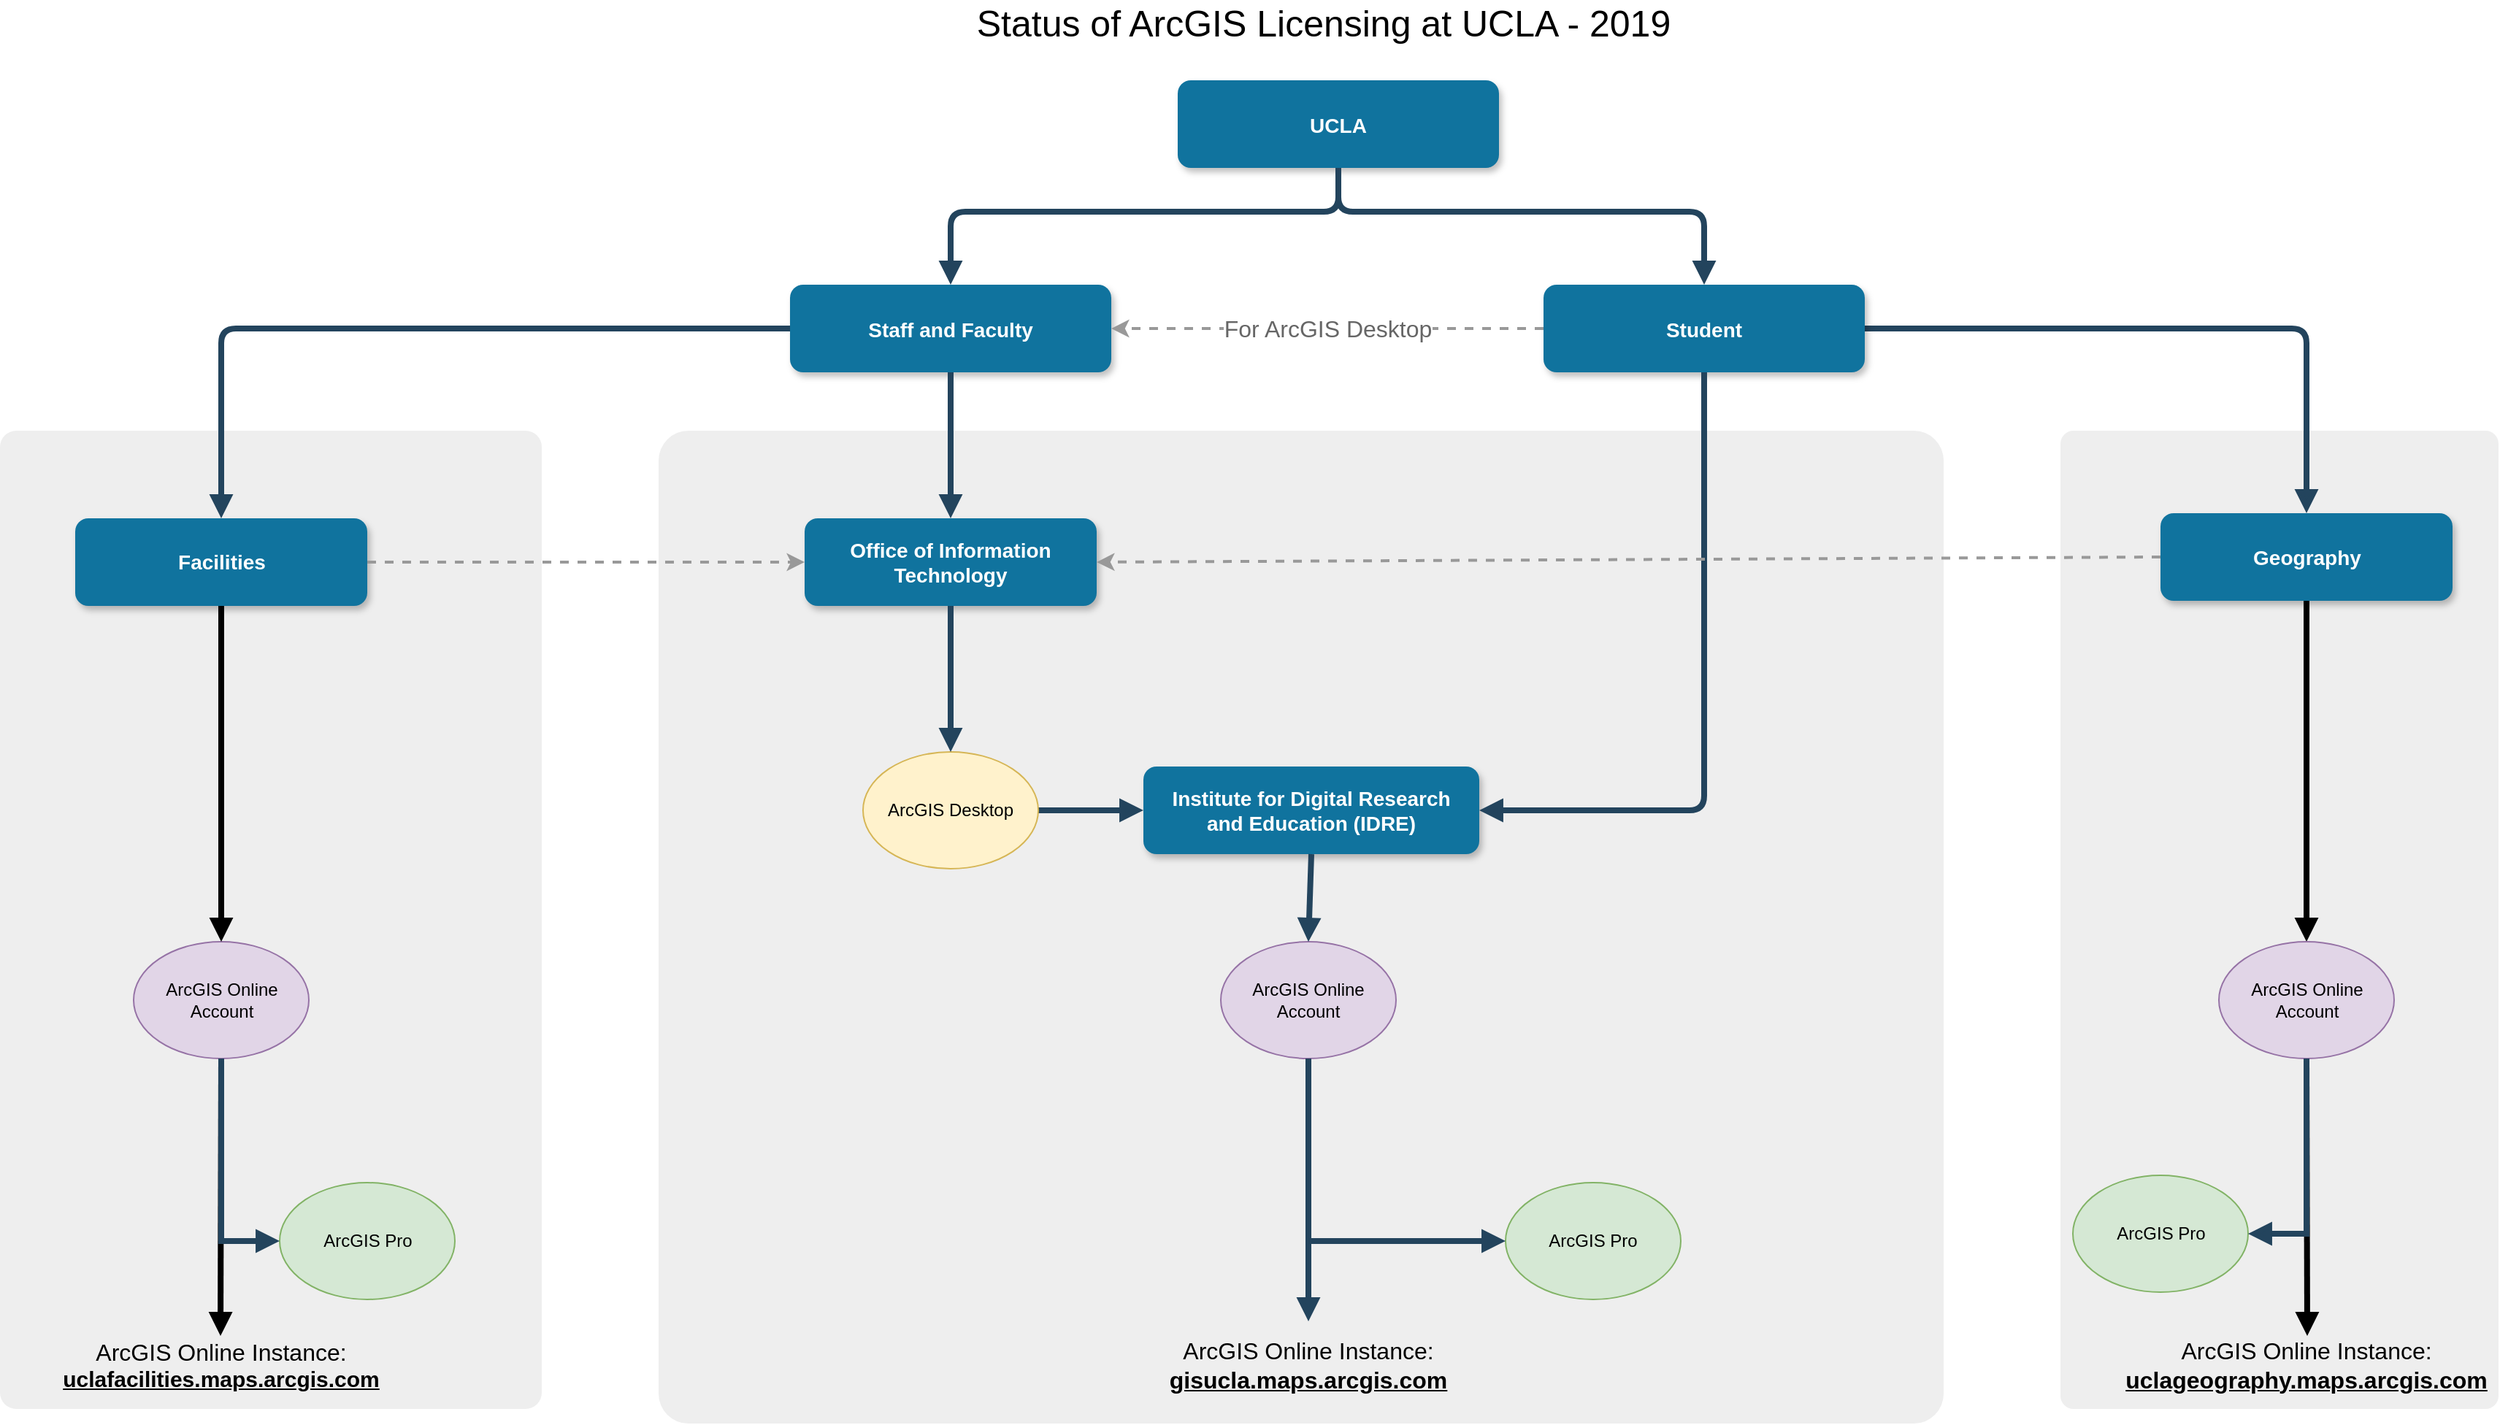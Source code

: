 <mxfile version="12.3.0" type="github" pages="1">
  <diagram name="Page-1" id="97916047-d0de-89f5-080d-49f4d83e522f">
    <mxGraphModel dx="1920" dy="1175" grid="1" gridSize="10" guides="1" tooltips="1" connect="1" arrows="1" fold="1" page="1" pageScale="1.5" pageWidth="1169" pageHeight="827" background="#ffffff" math="0" shadow="0">
      <root>
        <mxCell id="0"/>
        <mxCell id="1" parent="0"/>
        <mxCell id="7HnK9eXFFECSjdr3EfDR-130" value="" style="rounded=1;whiteSpace=wrap;html=1;shadow=0;align=center;fillColor=#eeeeee;strokeColor=none;connectable=0;allowArrows=0;arcSize=3;editable=1;movable=0;resizable=1;" vertex="1" parent="1">
          <mxGeometry x="480" y="320" width="880" height="680" as="geometry"/>
        </mxCell>
        <mxCell id="7HnK9eXFFECSjdr3EfDR-79" value="" style="rounded=1;whiteSpace=wrap;html=1;shadow=0;align=center;fillColor=#eeeeee;strokeColor=none;connectable=0;allowArrows=0;arcSize=3;" vertex="1" parent="1">
          <mxGeometry x="1440" y="320" width="300" height="670" as="geometry"/>
        </mxCell>
        <mxCell id="7HnK9eXFFECSjdr3EfDR-78" value="" style="rounded=1;whiteSpace=wrap;html=1;shadow=0;align=center;fillColor=#eeeeee;strokeColor=none;connectable=0;allowArrows=0;arcSize=3;" vertex="1" parent="1">
          <mxGeometry x="29" y="320" width="371" height="670" as="geometry"/>
        </mxCell>
        <mxCell id="3" value="Staff and Faculty" style="rounded=1;fillColor=#10739E;strokeColor=none;shadow=1;gradientColor=none;fontStyle=1;fontColor=#FFFFFF;fontSize=14;" parent="1" vertex="1">
          <mxGeometry x="570" y="220" width="220" height="60" as="geometry"/>
        </mxCell>
        <mxCell id="5" value="Institute for Digital Research&#xa;and Education (IDRE)" style="rounded=1;fillColor=#10739E;strokeColor=none;shadow=1;gradientColor=none;fontStyle=1;fontColor=#FFFFFF;fontSize=14;align=center;whiteSpace=wrap;" parent="1" vertex="1">
          <mxGeometry x="812" y="550" width="230" height="60" as="geometry"/>
        </mxCell>
        <mxCell id="7" value="Geography" style="rounded=1;fillColor=#10739E;strokeColor=none;shadow=1;gradientColor=none;fontStyle=1;fontColor=#FFFFFF;fontSize=14;whiteSpace=wrap;" parent="1" vertex="1">
          <mxGeometry x="1508.5" y="376.5" width="200" height="60" as="geometry"/>
        </mxCell>
        <mxCell id="33" value="" style="edgeStyle=elbowEdgeStyle;elbow=vertical;strokeWidth=4;endArrow=block;endFill=1;fontStyle=1;strokeColor=#23445D;fontSize=16;rounded=1;exitX=1;exitY=0.5;exitDx=0;exitDy=0;" parent="1" source="7HnK9eXFFECSjdr3EfDR-132" target="7" edge="1">
          <mxGeometry width="100" height="100" as="geometry">
            <mxPoint x="930" y="210" as="sourcePoint"/>
            <mxPoint x="287.5" y="165.5" as="targetPoint"/>
            <Array as="points">
              <mxPoint x="1460" y="250"/>
            </Array>
            <mxPoint x="23" y="-73" as="offset"/>
          </mxGeometry>
        </mxCell>
        <mxCell id="7HnK9eXFFECSjdr3EfDR-65" value="&lt;font style=&quot;font-size: 16px&quot;&gt;ArcGIS Online Instance:&lt;br&gt;&lt;font style=&quot;font-size: 16px&quot;&gt;&lt;u&gt;&lt;b&gt;gisucla.maps.arcgis.com&lt;/b&gt;&lt;/u&gt;&lt;/font&gt;&lt;/font&gt;" style="text;html=1;strokeColor=none;fillColor=none;align=center;verticalAlign=middle;whiteSpace=wrap;rounded=0;shadow=0;" vertex="1" parent="1">
          <mxGeometry x="790" y="950" width="270" height="20" as="geometry"/>
        </mxCell>
        <mxCell id="7HnK9eXFFECSjdr3EfDR-71" value="" style="edgeStyle=elbowEdgeStyle;elbow=vertical;strokeWidth=4;endArrow=block;endFill=1;fontStyle=1;strokeColor=#23445D;entryX=0.5;entryY=0;entryDx=0;entryDy=0;fontSize=16;rounded=1;exitX=0;exitY=0.5;exitDx=0;exitDy=0;" edge="1" parent="1" source="3" target="7HnK9eXFFECSjdr3EfDR-72">
          <mxGeometry width="100" height="100" as="geometry">
            <mxPoint x="570" y="220" as="sourcePoint"/>
            <mxPoint x="325.5" y="270" as="targetPoint"/>
            <Array as="points">
              <mxPoint x="380" y="250"/>
            </Array>
            <mxPoint x="5" y="-80" as="offset"/>
          </mxGeometry>
        </mxCell>
        <mxCell id="7HnK9eXFFECSjdr3EfDR-72" value="Facilities" style="rounded=1;fillColor=#10739E;strokeColor=none;shadow=1;gradientColor=none;fontStyle=1;fontColor=#FFFFFF;fontSize=14;whiteSpace=wrap;" vertex="1" parent="1">
          <mxGeometry x="80.5" y="380" width="200" height="60" as="geometry"/>
        </mxCell>
        <mxCell id="7HnK9eXFFECSjdr3EfDR-81" value="" style="endArrow=block;html=1;exitX=0.5;exitY=1;exitDx=0;exitDy=0;fontStyle=1;strokeWidth=4;endFill=1;comic=0;" edge="1" parent="1" source="7HnK9eXFFECSjdr3EfDR-120">
          <mxGeometry width="50" height="50" relative="1" as="geometry">
            <mxPoint x="180.5" y="865" as="sourcePoint"/>
            <mxPoint x="180" y="940" as="targetPoint"/>
          </mxGeometry>
        </mxCell>
        <mxCell id="7HnK9eXFFECSjdr3EfDR-82" value="&lt;div style=&quot;font-size: 16px&quot;&gt;&lt;font style=&quot;font-size: 16px&quot;&gt;ArcGIS Online Instance:&lt;/font&gt;&lt;/div&gt;&lt;div style=&quot;font-size: 15px&quot;&gt;&lt;font style=&quot;font-size: 15px&quot;&gt;&lt;u&gt;&lt;b&gt;uclafacilities.maps.arcgis.com&lt;/b&gt;&lt;/u&gt;&lt;br&gt;&lt;/font&gt;&lt;/div&gt;" style="text;html=1;strokeColor=none;fillColor=none;align=center;verticalAlign=middle;whiteSpace=wrap;rounded=0;shadow=0;" vertex="1" parent="1">
          <mxGeometry x="108" y="950" width="145" height="20" as="geometry"/>
        </mxCell>
        <mxCell id="7HnK9eXFFECSjdr3EfDR-93" value="Status of ArcGIS Licensing at UCLA - 2019" style="text;html=1;strokeColor=none;fillColor=none;align=center;verticalAlign=middle;whiteSpace=wrap;rounded=0;fontSize=25;" vertex="1" parent="1">
          <mxGeometry x="675" y="30" width="521" height="20" as="geometry"/>
        </mxCell>
        <mxCell id="7HnK9eXFFECSjdr3EfDR-98" value="" style="endArrow=block;html=1;fontStyle=1;strokeWidth=4;endFill=1;comic=0;exitX=0.5;exitY=1;exitDx=0;exitDy=0;entryX=0.5;entryY=0;entryDx=0;entryDy=0;fontSize=14;" edge="1" parent="1" source="7" target="7HnK9eXFFECSjdr3EfDR-122">
          <mxGeometry width="50" height="50" relative="1" as="geometry">
            <mxPoint x="1608" y="540" as="sourcePoint"/>
            <mxPoint x="1608" y="690.5" as="targetPoint"/>
          </mxGeometry>
        </mxCell>
        <mxCell id="7HnK9eXFFECSjdr3EfDR-99" value="&lt;div style=&quot;font-size: 16px&quot;&gt;&lt;font style=&quot;font-size: 16px&quot;&gt;ArcGIS Online Instance:&lt;/font&gt;&lt;/div&gt;&lt;div style=&quot;font-size: 16px&quot;&gt;&lt;font style=&quot;font-size: 16px&quot;&gt;&lt;u&gt;&lt;b&gt;uclageography.maps.arcgis.com&lt;/b&gt;&lt;/u&gt;&lt;br&gt;&lt;/font&gt;&lt;/div&gt;" style="text;html=1;strokeColor=none;fillColor=none;align=center;verticalAlign=middle;whiteSpace=wrap;rounded=0;" vertex="1" parent="1">
          <mxGeometry x="1536" y="950" width="145" height="20" as="geometry"/>
        </mxCell>
        <mxCell id="4" value="Office of Information Technology" style="rounded=1;fillColor=#10739E;strokeColor=none;shadow=1;gradientColor=none;fontStyle=1;fontColor=#FFFFFF;fontSize=14;verticalAlign=middle;whiteSpace=wrap;" parent="1" vertex="1">
          <mxGeometry x="580" y="380" width="200" height="60" as="geometry"/>
        </mxCell>
        <mxCell id="7HnK9eXFFECSjdr3EfDR-106" value="ArcGIS Pro" style="ellipse;whiteSpace=wrap;html=1;rounded=0;shadow=0;align=center;fillColor=#d5e8d4;strokeColor=#82b366;" vertex="1" parent="1">
          <mxGeometry x="1060" y="835" width="120" height="80" as="geometry"/>
        </mxCell>
        <mxCell id="7HnK9eXFFECSjdr3EfDR-110" value="" style="edgeStyle=elbowEdgeStyle;elbow=vertical;strokeWidth=4;endArrow=block;endFill=1;fontStyle=1;strokeColor=#23445D;exitX=0.5;exitY=1;exitDx=0;exitDy=0;entryX=0;entryY=0.5;entryDx=0;entryDy=0;rounded=0;" edge="1" parent="1" source="7HnK9eXFFECSjdr3EfDR-109" target="7HnK9eXFFECSjdr3EfDR-106">
          <mxGeometry x="71" y="352" width="100" height="100" as="geometry">
            <mxPoint x="936.643" y="744.929" as="sourcePoint"/>
            <mxPoint x="1060" y="840" as="targetPoint"/>
            <Array as="points">
              <mxPoint x="1040" y="875"/>
              <mxPoint x="1126.5" y="974.5"/>
            </Array>
            <mxPoint x="2" y="-8" as="offset"/>
          </mxGeometry>
        </mxCell>
        <mxCell id="7HnK9eXFFECSjdr3EfDR-119" value="" style="edgeStyle=elbowEdgeStyle;elbow=vertical;strokeWidth=4;endArrow=block;endFill=1;fontStyle=1;strokeColor=#23445D;exitX=1;exitY=0.5;exitDx=0;exitDy=0;entryX=0;entryY=0.5;entryDx=0;entryDy=0;" edge="1" parent="1" source="7HnK9eXFFECSjdr3EfDR-63" target="5">
          <mxGeometry x="-340" y="157.5" width="100" height="100" as="geometry">
            <mxPoint x="575.618" y="679.941" as="sourcePoint"/>
            <mxPoint x="815.618" y="679.941" as="targetPoint"/>
            <Array as="points">
              <mxPoint x="780" y="580"/>
            </Array>
            <mxPoint x="2" y="-8" as="offset"/>
          </mxGeometry>
        </mxCell>
        <mxCell id="7HnK9eXFFECSjdr3EfDR-63" value="ArcGIS Desktop" style="ellipse;whiteSpace=wrap;html=1;rounded=0;shadow=0;align=center;fillColor=#fff2cc;strokeColor=#d6b656;" vertex="1" parent="1">
          <mxGeometry x="620" y="540" width="120" height="80" as="geometry"/>
        </mxCell>
        <mxCell id="7HnK9eXFFECSjdr3EfDR-109" value="&lt;div&gt;ArcGIS Online&lt;/div&gt;&lt;div&gt;Account&lt;br&gt;&lt;/div&gt;" style="ellipse;whiteSpace=wrap;html=1;rounded=0;shadow=0;align=center;fillColor=#e1d5e7;strokeColor=#9673a6;" vertex="1" parent="1">
          <mxGeometry x="865" y="670" width="120" height="80" as="geometry"/>
        </mxCell>
        <mxCell id="7HnK9eXFFECSjdr3EfDR-120" value="&lt;div&gt;ArcGIS Online&lt;/div&gt;&lt;div&gt;Account&lt;br&gt;&lt;/div&gt;" style="ellipse;whiteSpace=wrap;html=1;rounded=0;shadow=0;align=center;fillColor=#e1d5e7;strokeColor=#9673a6;" vertex="1" parent="1">
          <mxGeometry x="120.5" y="670" width="120" height="80" as="geometry"/>
        </mxCell>
        <mxCell id="7HnK9eXFFECSjdr3EfDR-121" value="" style="endArrow=block;html=1;exitX=0.5;exitY=1;exitDx=0;exitDy=0;fontStyle=1;strokeWidth=4;endFill=1;comic=0;fontSize=14;" edge="1" parent="1" source="7HnK9eXFFECSjdr3EfDR-72" target="7HnK9eXFFECSjdr3EfDR-120">
          <mxGeometry width="50" height="50" relative="1" as="geometry">
            <mxPoint x="180.5" y="440" as="sourcePoint"/>
            <mxPoint x="180" y="715" as="targetPoint"/>
          </mxGeometry>
        </mxCell>
        <mxCell id="7HnK9eXFFECSjdr3EfDR-122" value="&lt;div&gt;ArcGIS Online&lt;/div&gt;&lt;div&gt;Account&lt;br&gt;&lt;/div&gt;" style="ellipse;whiteSpace=wrap;html=1;rounded=0;shadow=0;align=center;fillColor=#e1d5e7;strokeColor=#9673a6;" vertex="1" parent="1">
          <mxGeometry x="1548.5" y="670" width="120" height="80" as="geometry"/>
        </mxCell>
        <mxCell id="7HnK9eXFFECSjdr3EfDR-126" value="" style="endArrow=block;html=1;labelBackgroundColor=#ffffff;fontSize=11;exitX=0.5;exitY=1;exitDx=0;exitDy=0;fontStyle=1;strokeWidth=4;endFill=1;" edge="1" parent="1" source="7HnK9eXFFECSjdr3EfDR-122">
          <mxGeometry width="50" height="50" relative="1" as="geometry">
            <mxPoint x="750" y="1140" as="sourcePoint"/>
            <mxPoint x="1609" y="940" as="targetPoint"/>
          </mxGeometry>
        </mxCell>
        <mxCell id="7HnK9eXFFECSjdr3EfDR-131" value="UCLA" style="rounded=1;fillColor=#10739E;strokeColor=none;shadow=1;gradientColor=none;fontStyle=1;fontColor=#FFFFFF;fontSize=14;" vertex="1" parent="1">
          <mxGeometry x="835.5" y="80" width="220" height="60" as="geometry"/>
        </mxCell>
        <mxCell id="7HnK9eXFFECSjdr3EfDR-132" value="Student" style="rounded=1;fillColor=#10739E;strokeColor=none;shadow=1;gradientColor=none;fontStyle=1;fontColor=#FFFFFF;fontSize=14;" vertex="1" parent="1">
          <mxGeometry x="1086" y="220" width="220" height="60" as="geometry"/>
        </mxCell>
        <mxCell id="7HnK9eXFFECSjdr3EfDR-133" value="" style="edgeStyle=elbowEdgeStyle;elbow=vertical;strokeWidth=4;endArrow=block;endFill=1;fontStyle=1;strokeColor=#23445D;fontSize=12;rounded=1;exitX=0.5;exitY=1;exitDx=0;exitDy=0;entryX=0.5;entryY=0;entryDx=0;entryDy=0;" edge="1" parent="1" source="7HnK9eXFFECSjdr3EfDR-131" target="7HnK9eXFFECSjdr3EfDR-132">
          <mxGeometry x="10" y="10" width="100" height="100" as="geometry">
            <mxPoint x="690" y="260" as="sourcePoint"/>
            <mxPoint x="1618.5" y="375.5" as="targetPoint"/>
            <Array as="points">
              <mxPoint x="1080" y="170"/>
            </Array>
            <mxPoint x="18" y="-37" as="offset"/>
          </mxGeometry>
        </mxCell>
        <mxCell id="7HnK9eXFFECSjdr3EfDR-134" value="" style="edgeStyle=elbowEdgeStyle;elbow=vertical;strokeWidth=4;endArrow=block;endFill=1;fontStyle=1;strokeColor=#23445D;fontSize=12;rounded=1;exitX=0.5;exitY=1;exitDx=0;exitDy=0;entryX=0.5;entryY=0;entryDx=0;entryDy=0;" edge="1" parent="1" source="7HnK9eXFFECSjdr3EfDR-131" target="3">
          <mxGeometry x="20" y="20" width="100" height="100" as="geometry">
            <mxPoint x="956" y="150" as="sourcePoint"/>
            <mxPoint x="1206" y="200" as="targetPoint"/>
            <Array as="points">
              <mxPoint x="946" y="170"/>
            </Array>
            <mxPoint x="18" y="-37" as="offset"/>
          </mxGeometry>
        </mxCell>
        <mxCell id="7HnK9eXFFECSjdr3EfDR-148" value="" style="edgeStyle=elbowEdgeStyle;elbow=vertical;strokeWidth=4;endArrow=block;endFill=1;fontStyle=1;strokeColor=#23445D;fontSize=12;rounded=1;exitX=0.5;exitY=1;exitDx=0;exitDy=0;entryX=1;entryY=0.5;entryDx=0;entryDy=0;" edge="1" parent="1" source="7HnK9eXFFECSjdr3EfDR-132" target="5">
          <mxGeometry x="20" y="20" width="100" height="100" as="geometry">
            <mxPoint x="955" y="150" as="sourcePoint"/>
            <mxPoint x="1140" y="600" as="targetPoint"/>
            <Array as="points">
              <mxPoint x="1120" y="580"/>
              <mxPoint x="1130" y="680"/>
            </Array>
            <mxPoint x="18" y="-37" as="offset"/>
          </mxGeometry>
        </mxCell>
        <mxCell id="7HnK9eXFFECSjdr3EfDR-150" value="ArcGIS Pro" style="ellipse;whiteSpace=wrap;html=1;rounded=0;shadow=0;align=center;fillColor=#d5e8d4;strokeColor=#82b366;" vertex="1" parent="1">
          <mxGeometry x="220.5" y="835" width="120" height="80" as="geometry"/>
        </mxCell>
        <mxCell id="7HnK9eXFFECSjdr3EfDR-151" value="" style="edgeStyle=elbowEdgeStyle;elbow=vertical;strokeWidth=4;endArrow=block;endFill=1;fontStyle=1;strokeColor=#23445D;exitX=0.5;exitY=1;exitDx=0;exitDy=0;entryX=0;entryY=0.5;entryDx=0;entryDy=0;rounded=0;" edge="1" parent="1" target="7HnK9eXFFECSjdr3EfDR-150" source="7HnK9eXFFECSjdr3EfDR-120">
          <mxGeometry x="81" y="362" width="100" height="100" as="geometry">
            <mxPoint x="997.5" y="885" as="sourcePoint"/>
            <mxPoint x="946.643" y="954.929" as="targetPoint"/>
            <Array as="points">
              <mxPoint x="180" y="875"/>
              <mxPoint x="1136.5" y="984.5"/>
            </Array>
            <mxPoint x="2" y="-8" as="offset"/>
          </mxGeometry>
        </mxCell>
        <mxCell id="7HnK9eXFFECSjdr3EfDR-153" value="ArcGIS Pro" style="ellipse;whiteSpace=wrap;html=1;rounded=0;shadow=0;align=center;fillColor=#d5e8d4;strokeColor=#82b366;" vertex="1" parent="1">
          <mxGeometry x="1448.5" y="830" width="120" height="80" as="geometry"/>
        </mxCell>
        <mxCell id="7HnK9eXFFECSjdr3EfDR-154" value="" style="edgeStyle=elbowEdgeStyle;elbow=vertical;strokeWidth=4;endArrow=block;endFill=1;fontStyle=1;strokeColor=#23445D;exitX=0.5;exitY=1;exitDx=0;exitDy=0;entryX=1;entryY=0.5;entryDx=0;entryDy=0;rounded=0;" edge="1" parent="1" source="7HnK9eXFFECSjdr3EfDR-122" target="7HnK9eXFFECSjdr3EfDR-153">
          <mxGeometry x="91" y="372" width="100" height="100" as="geometry">
            <mxPoint x="190" y="810" as="sourcePoint"/>
            <mxPoint x="1340" y="1020" as="targetPoint"/>
            <Array as="points">
              <mxPoint x="1608" y="870"/>
              <mxPoint x="1146.5" y="994.5"/>
            </Array>
            <mxPoint x="2" y="-8" as="offset"/>
          </mxGeometry>
        </mxCell>
        <mxCell id="7HnK9eXFFECSjdr3EfDR-161" value="" style="endArrow=block;html=1;labelBackgroundColor=#ffffff;fontSize=11;entryX=0.5;entryY=0;entryDx=0;entryDy=0;exitX=0.5;exitY=1;exitDx=0;exitDy=0;fontStyle=1;strokeColor=#23445D;strokeWidth=4;endFill=1;" edge="1" parent="1" source="3" target="4">
          <mxGeometry width="50" height="50" relative="1" as="geometry">
            <mxPoint x="70" y="1160" as="sourcePoint"/>
            <mxPoint x="120" y="1110" as="targetPoint"/>
          </mxGeometry>
        </mxCell>
        <mxCell id="7HnK9eXFFECSjdr3EfDR-164" value="" style="endArrow=classic;html=1;dashed=1;labelBackgroundColor=#F8CECC;strokeColor=#999999;fontSize=16;entryX=0;entryY=0.5;entryDx=0;entryDy=0;exitX=1;exitY=0.5;exitDx=0;exitDy=0;strokeWidth=2;" edge="1" parent="1" source="7HnK9eXFFECSjdr3EfDR-72" target="4">
          <mxGeometry width="50" height="50" relative="1" as="geometry">
            <mxPoint x="30" y="1160" as="sourcePoint"/>
            <mxPoint x="80" y="1110" as="targetPoint"/>
          </mxGeometry>
        </mxCell>
        <mxCell id="7HnK9eXFFECSjdr3EfDR-165" value="" style="endArrow=classic;html=1;dashed=1;labelBackgroundColor=#F8CECC;strokeColor=#999999;fontSize=16;entryX=1;entryY=0.5;entryDx=0;entryDy=0;exitX=0;exitY=0.5;exitDx=0;exitDy=0;strokeWidth=2;" edge="1" parent="1" source="7" target="4">
          <mxGeometry width="50" height="50" relative="1" as="geometry">
            <mxPoint x="290.5" y="420" as="sourcePoint"/>
            <mxPoint x="590" y="420" as="targetPoint"/>
          </mxGeometry>
        </mxCell>
        <mxCell id="7HnK9eXFFECSjdr3EfDR-166" value="" style="endArrow=block;html=1;labelBackgroundColor=#ffffff;strokeColor=#23445D;fontSize=11;entryX=0.5;entryY=0;entryDx=0;entryDy=0;exitX=0.5;exitY=1;exitDx=0;exitDy=0;rounded=1;fontStyle=1;strokeWidth=4;endFill=1;" edge="1" parent="1" source="5" target="7HnK9eXFFECSjdr3EfDR-109">
          <mxGeometry width="50" height="50" relative="1" as="geometry">
            <mxPoint x="370" y="1130" as="sourcePoint"/>
            <mxPoint x="420" y="1080" as="targetPoint"/>
          </mxGeometry>
        </mxCell>
        <mxCell id="7HnK9eXFFECSjdr3EfDR-167" value="" style="endArrow=block;html=1;labelBackgroundColor=#ffffff;strokeColor=#23445D;fontSize=11;exitX=0.5;exitY=1;exitDx=0;exitDy=0;fontStyle=1;strokeWidth=4;endFill=1;" edge="1" parent="1" source="7HnK9eXFFECSjdr3EfDR-109">
          <mxGeometry width="50" height="50" relative="1" as="geometry">
            <mxPoint x="920" y="800" as="sourcePoint"/>
            <mxPoint x="925" y="930" as="targetPoint"/>
          </mxGeometry>
        </mxCell>
        <mxCell id="7HnK9eXFFECSjdr3EfDR-169" value="For ArcGIS Desktop" style="endArrow=classic;html=1;dashed=1;labelBackgroundColor=#FFFFFF;strokeColor=#999999;fontSize=16;entryX=1;entryY=0.5;entryDx=0;entryDy=0;exitX=0;exitY=0.5;exitDx=0;exitDy=0;strokeWidth=2;fontColor=#666666;" edge="1" parent="1" source="7HnK9eXFFECSjdr3EfDR-132" target="3">
          <mxGeometry width="50" height="50" relative="1" as="geometry">
            <mxPoint x="1518.5" y="416.5" as="sourcePoint"/>
            <mxPoint x="790" y="420" as="targetPoint"/>
          </mxGeometry>
        </mxCell>
        <mxCell id="7HnK9eXFFECSjdr3EfDR-171" value="" style="endArrow=block;html=1;labelBackgroundColor=#ffffff;strokeColor=#23445D;fontSize=11;fontStyle=1;strokeWidth=4;endFill=1;exitX=0.5;exitY=1;exitDx=0;exitDy=0;" edge="1" parent="1" source="4" target="7HnK9eXFFECSjdr3EfDR-63">
          <mxGeometry width="50" height="50" relative="1" as="geometry">
            <mxPoint x="540" y="1070" as="sourcePoint"/>
            <mxPoint x="590" y="1020" as="targetPoint"/>
          </mxGeometry>
        </mxCell>
      </root>
    </mxGraphModel>
  </diagram>
</mxfile>
